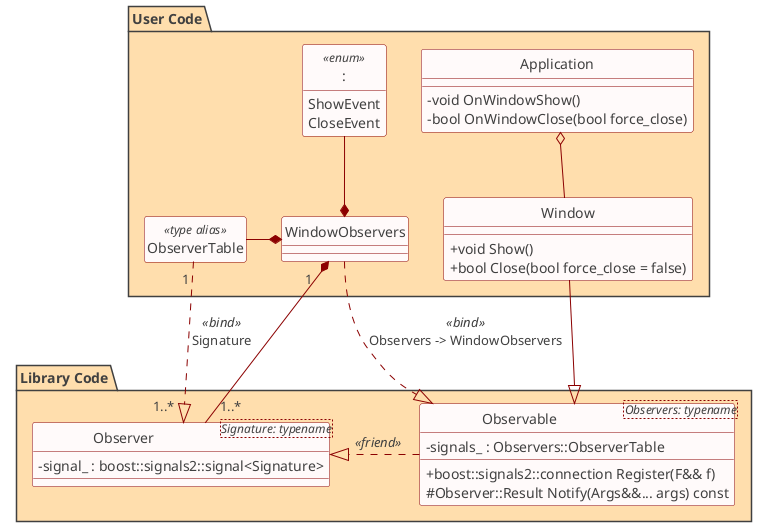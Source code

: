 @startuml Observable Mixin

skinparam {
  ' General style.
  !$colourBlack = "#404040"
  shadowing false
  backgroundColor transparent
  DefaultFontName alegreya-sans, sans-serif
  DefaultFontColor $colourBlack

  ' UML class diagram style.
  !$colourRed = "#DarkRed"
  style strictuml
  arrowColor $colourRed
  classAttributeIconSize 0
  classBackgroundColor #Snow
  classBorderColor $colourRed
  packageBackgroundColor #NavajoWhite
  packageBorderColor $colourBlack
}

package "User Code" {
  class Application {
    -void OnWindowShow()
    -bool OnWindowClose(bool force_close)
  }

  class Window {
    +void Show()
    +bool Close(bool force_close = false)
  }

  class WindowObservers

  enum ":" as Events <<enum>> {
    ShowEvent
    CloseEvent
  }
  hide Events methods

  class ObserverTable <<type alias>>
  hide ObserverTable members

  Application o-- Window
  Events --* WindowObservers
  WindowObservers *- ObserverTable
}

package "Library Code" {
  class Observable<Observers: typename> {
    +boost::signals2::connection Register(F&& f)
    #Observer::Result Notify(Args&&... args) const
    -signals_ : Observers::ObserverTable
  }

  class Observer<Signature: typename> {
    -signal_ : boost::signals2::signal<Signature>
  }

  Observable .|> Observer : "  //<<friend>>//"
}

Window --|> Observable
WindowObservers ..|> Observable : //<<bind>>//\nObservers -> WindowObservers
Observer "  1..*" --* "1   " WindowObservers
ObserverTable "1 " ..|> "1..*  " Observer : //<<bind>>//\nSignature

@enduml
